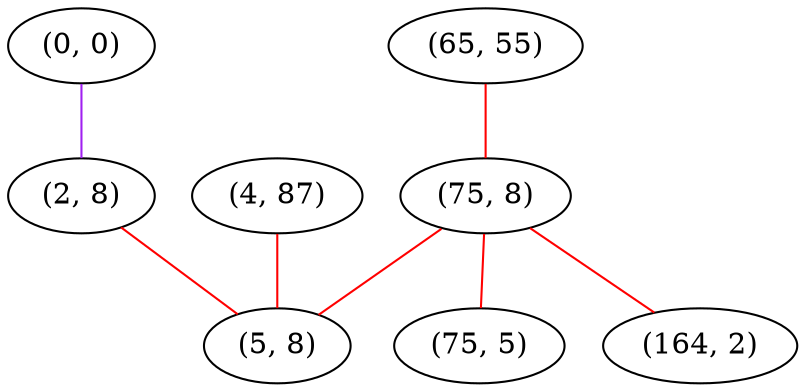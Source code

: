 graph "" {
"(0, 0)";
"(65, 55)";
"(75, 8)";
"(2, 8)";
"(75, 5)";
"(4, 87)";
"(164, 2)";
"(5, 8)";
"(0, 0)" -- "(2, 8)"  [color=purple, key=0, weight=4];
"(65, 55)" -- "(75, 8)"  [color=red, key=0, weight=1];
"(75, 8)" -- "(164, 2)"  [color=red, key=0, weight=1];
"(75, 8)" -- "(75, 5)"  [color=red, key=0, weight=1];
"(75, 8)" -- "(5, 8)"  [color=red, key=0, weight=1];
"(2, 8)" -- "(5, 8)"  [color=red, key=0, weight=1];
"(4, 87)" -- "(5, 8)"  [color=red, key=0, weight=1];
}
